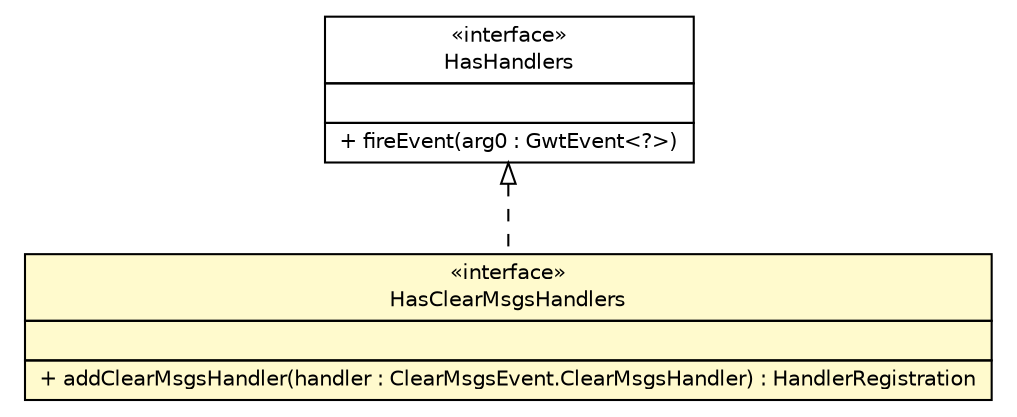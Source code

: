 #!/usr/local/bin/dot
#
# Class diagram 
# Generated by UMLGraph version 5.1 (http://www.umlgraph.org/)
#

digraph G {
	edge [fontname="Helvetica",fontsize=10,labelfontname="Helvetica",labelfontsize=10];
	node [fontname="Helvetica",fontsize=10,shape=plaintext];
	nodesep=0.25;
	ranksep=0.5;
	// br.net.meditec.client.events.ClearMsgsEvent.HasClearMsgsHandlers
	c2633 [label=<<table title="br.net.meditec.client.events.ClearMsgsEvent.HasClearMsgsHandlers" border="0" cellborder="1" cellspacing="0" cellpadding="2" port="p" bgcolor="lemonChiffon" href="./ClearMsgsEvent.HasClearMsgsHandlers.html">
		<tr><td><table border="0" cellspacing="0" cellpadding="1">
<tr><td align="center" balign="center"> &#171;interface&#187; </td></tr>
<tr><td align="center" balign="center"> HasClearMsgsHandlers </td></tr>
		</table></td></tr>
		<tr><td><table border="0" cellspacing="0" cellpadding="1">
<tr><td align="left" balign="left">  </td></tr>
		</table></td></tr>
		<tr><td><table border="0" cellspacing="0" cellpadding="1">
<tr><td align="left" balign="left"> + addClearMsgsHandler(handler : ClearMsgsEvent.ClearMsgsHandler) : HandlerRegistration </td></tr>
		</table></td></tr>
		</table>>, fontname="Helvetica", fontcolor="black", fontsize=10.0];
	//br.net.meditec.client.events.ClearMsgsEvent.HasClearMsgsHandlers implements com.google.gwt.event.shared.HasHandlers
	c2693:p -> c2633:p [dir=back,arrowtail=empty,style=dashed];
	// com.google.gwt.event.shared.HasHandlers
	c2693 [label=<<table title="com.google.gwt.event.shared.HasHandlers" border="0" cellborder="1" cellspacing="0" cellpadding="2" port="p" href="http://java.sun.com/j2se/1.4.2/docs/api/com/google/gwt/event/shared/HasHandlers.html">
		<tr><td><table border="0" cellspacing="0" cellpadding="1">
<tr><td align="center" balign="center"> &#171;interface&#187; </td></tr>
<tr><td align="center" balign="center"> HasHandlers </td></tr>
		</table></td></tr>
		<tr><td><table border="0" cellspacing="0" cellpadding="1">
<tr><td align="left" balign="left">  </td></tr>
		</table></td></tr>
		<tr><td><table border="0" cellspacing="0" cellpadding="1">
<tr><td align="left" balign="left"> + fireEvent(arg0 : GwtEvent&lt;?&gt;) </td></tr>
		</table></td></tr>
		</table>>, fontname="Helvetica", fontcolor="black", fontsize=10.0];
}

